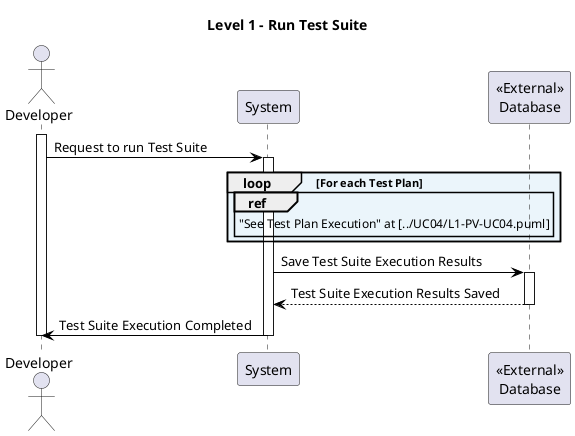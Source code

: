 @startuml L1-PV-UC03

title Level 1 - Run Test Suite

hide empty members

skinparam class {
    BackgroundColor<<valueObject>> #D6EAF8
    BackgroundColor<<root>> #FDEBD0
    BackgroundColor<<service>> #D1F2EB
    BackgroundColor #FEF9E7
    ArrowColor Black
}

skinparam package {
    BackgroundColor #EBF5FB
}

actor Developer as D

participant "System" as System
participant "<<External>>\nDatabase" as DB

activate D
D -> System: Request to run Test Suite
activate System
loop For each Test Plan
    ref over System
            "See Test Plan Execution" at [../UC04/L1-PV-UC04.puml]
    end ref
end loop
System -> DB: Save Test Suite Execution Results
activate DB
DB --> System: Test Suite Execution Results Saved
deactivate DB
System -> D: Test Suite Execution Completed
deactivate System
deactivate D

@enduml
